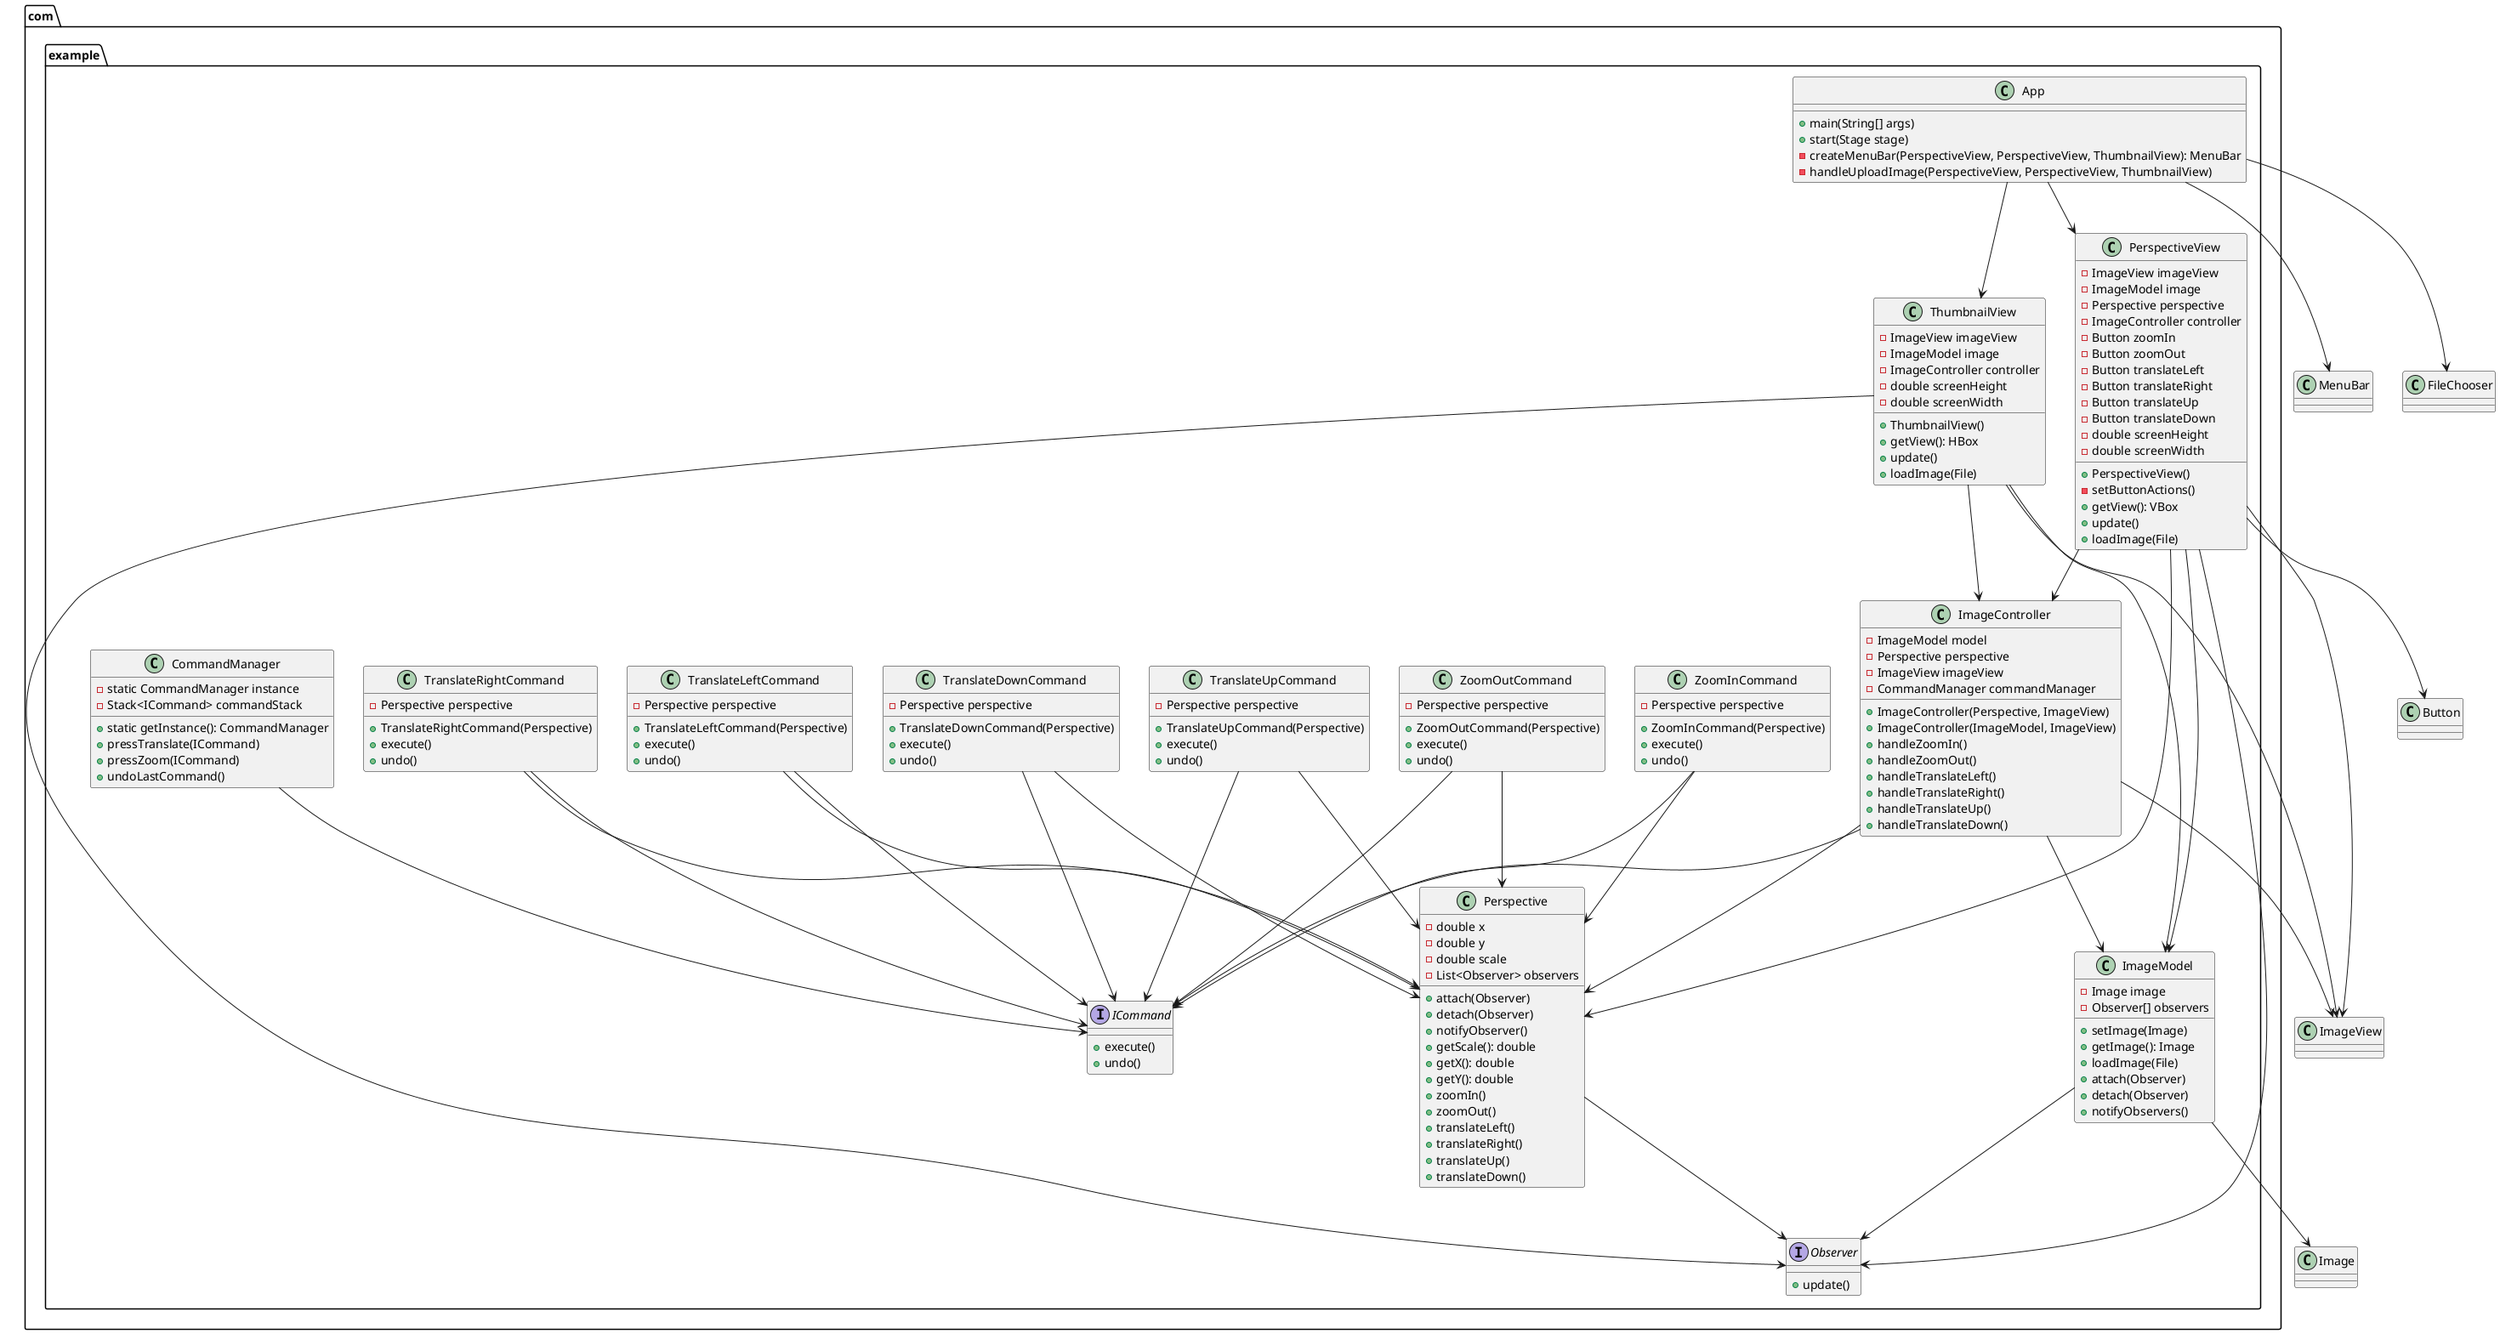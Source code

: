 @startuml

package com.example {
    class App {
        +main(String[] args)
        +start(Stage stage)
        -createMenuBar(PerspectiveView, PerspectiveView, ThumbnailView): MenuBar
        -handleUploadImage(PerspectiveView, PerspectiveView, ThumbnailView)
    }

    class CommandManager {
        -static CommandManager instance
        -Stack<ICommand> commandStack
        +static getInstance(): CommandManager
        +pressTranslate(ICommand)
        +pressZoom(ICommand)
        +undoLastCommand()
    }

    interface ICommand {
        +execute()
        +undo()
    }

    class TranslateUpCommand {
        -Perspective perspective
        +TranslateUpCommand(Perspective)
        +execute()
        +undo()
    }

    class TranslateDownCommand {
        -Perspective perspective
        +TranslateDownCommand(Perspective)
        +execute()
        +undo()
    }

    class TranslateLeftCommand {
        -Perspective perspective
        +TranslateLeftCommand(Perspective)
        +execute()
        +undo()
    }

    class TranslateRightCommand {
        -Perspective perspective
        +TranslateRightCommand(Perspective)
        +execute()
        +undo()
    }

    class ZoomInCommand {
        -Perspective perspective
        +ZoomInCommand(Perspective)
        +execute()
        +undo()
    }

    class ZoomOutCommand {
        -Perspective perspective
        +ZoomOutCommand(Perspective)
        +execute()
        +undo()
    }

    class ImageController {
        -ImageModel model
        -Perspective perspective
        -ImageView imageView
        -CommandManager commandManager
        +ImageController(Perspective, ImageView)
        +ImageController(ImageModel, ImageView)
        +handleZoomIn()
        +handleZoomOut()
        +handleTranslateLeft()
        +handleTranslateRight()
        +handleTranslateUp()
        +handleTranslateDown()
    }

    class ImageModel {
        -Image image
        -Observer[] observers
        +setImage(Image)
        +getImage(): Image
        +loadImage(File)
        +attach(Observer)
        +detach(Observer)
        +notifyObservers()
    }

    class Perspective {
        -double x
        -double y
        -double scale
        -List<Observer> observers
        +attach(Observer)
        +detach(Observer)
        +notifyObserver()
        +getScale(): double
        +getX(): double
        +getY(): double
        +zoomIn()
        +zoomOut()
        +translateLeft()
        +translateRight()
        +translateUp()
        +translateDown()
    }

    interface Observer {
        +update()
    }

    class PerspectiveView {
        -ImageView imageView
        -ImageModel image
        -Perspective perspective
        -ImageController controller
        -Button zoomIn
        -Button zoomOut
        -Button translateLeft
        -Button translateRight
        -Button translateUp
        -Button translateDown
        -double screenHeight
        -double screenWidth
        +PerspectiveView()
        -setButtonActions()
        +getView(): VBox
        +update()
        +loadImage(File)
    }

    class ThumbnailView {
        -ImageView imageView
        -ImageModel image
        -ImageController controller
        -double screenHeight
        -double screenWidth
        +ThumbnailView()
        +getView(): HBox
        +update()
        +loadImage(File)
    }
}

App --> PerspectiveView
App --> ThumbnailView
App --> MenuBar
App --> FileChooser

CommandManager --> ICommand

TranslateUpCommand --> ICommand
TranslateUpCommand --> Perspective

TranslateDownCommand --> ICommand
TranslateDownCommand --> Perspective

TranslateLeftCommand --> ICommand
TranslateLeftCommand --> Perspective

TranslateRightCommand --> ICommand
TranslateRightCommand --> Perspective

ZoomInCommand --> ICommand
ZoomInCommand --> Perspective

ZoomOutCommand --> ICommand
ZoomOutCommand --> Perspective

ImageController --> ImageModel
ImageController --> Perspective
ImageController --> ImageView
ImageController --> ICommand

ImageModel --> Image
ImageModel --> Observer

Perspective --> Observer

PerspectiveView --> ImageView
PerspectiveView --> ImageModel
PerspectiveView --> Perspective
PerspectiveView --> ImageController
PerspectiveView --> Button
PerspectiveView --> Observer

ThumbnailView --> ImageView
ThumbnailView --> ImageModel
ThumbnailView --> ImageController
ThumbnailView --> Observer

@enduml